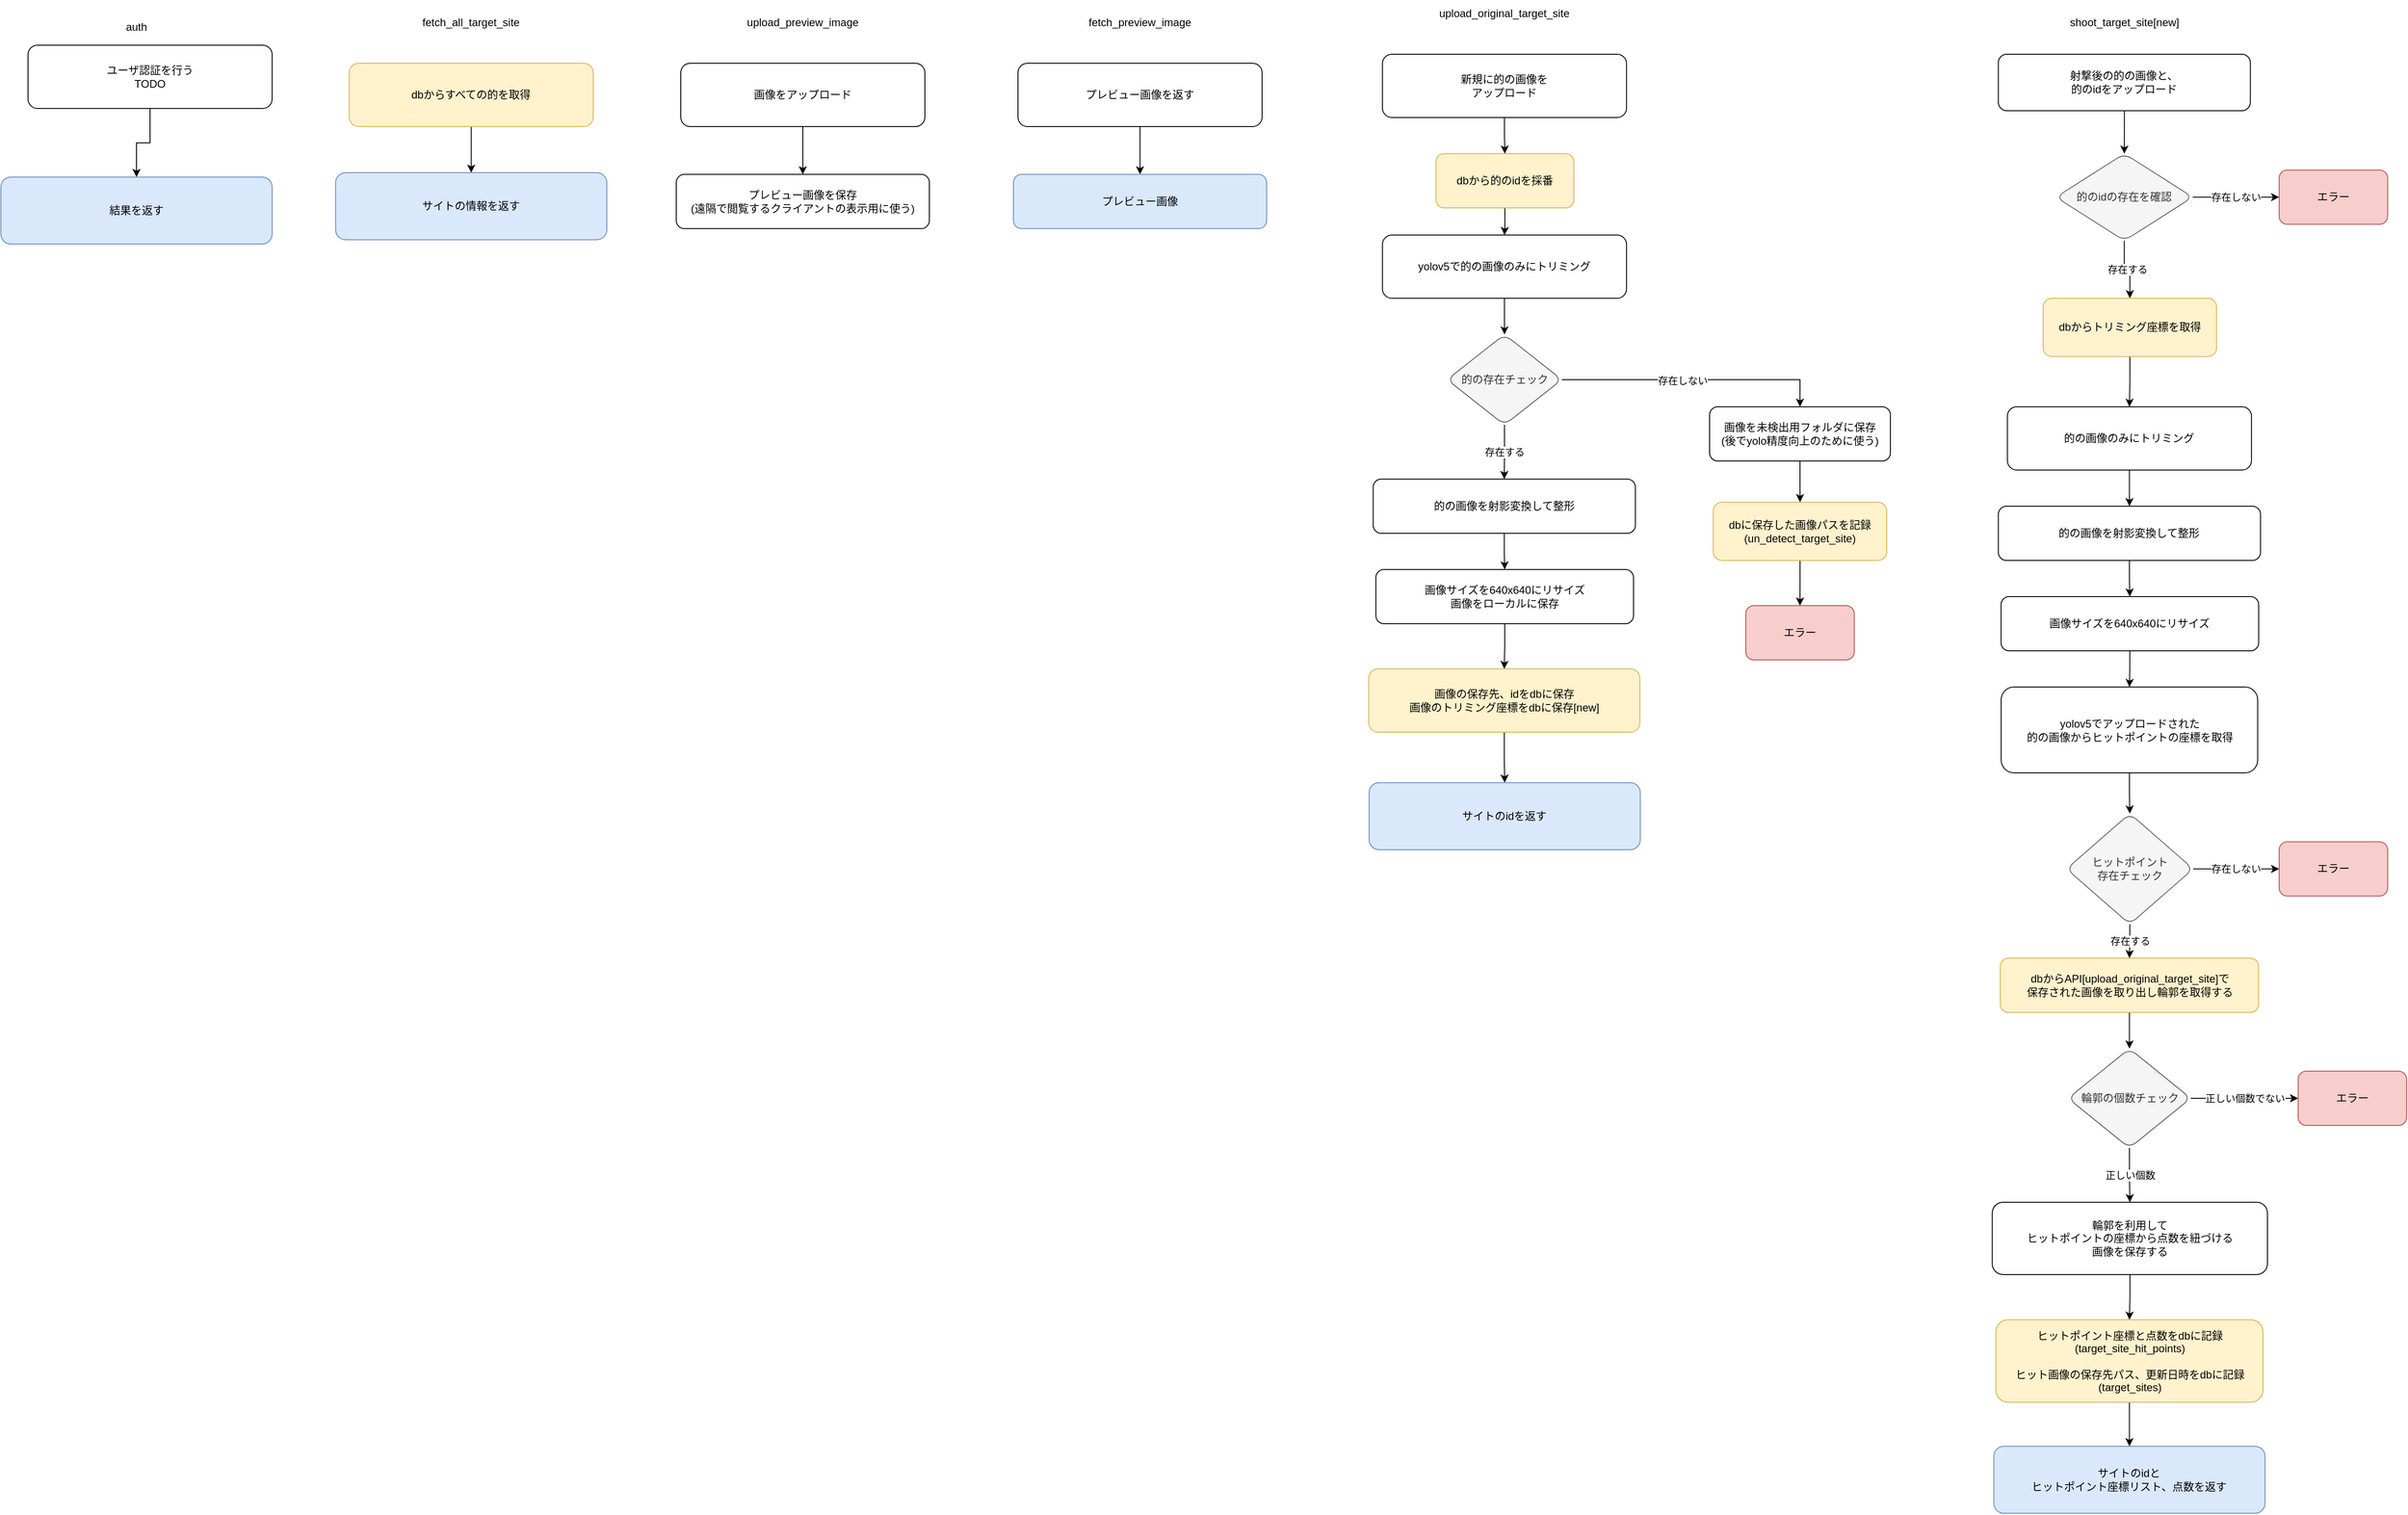 <mxfile version="20.3.0" type="device" pages="2"><diagram name="api-server flow ver2" id="iNvDvZSH5YZWfU6M46zO"><mxGraphModel dx="3080" dy="2021" grid="1" gridSize="10" guides="1" tooltips="1" connect="1" arrows="1" fold="1" page="1" pageScale="1" pageWidth="827" pageHeight="1169" math="0" shadow="0"><root><mxCell id="WhR-biewAQsiX8_uiW01-0"/><mxCell id="WhR-biewAQsiX8_uiW01-1" parent="WhR-biewAQsiX8_uiW01-0"/><mxCell id="nuHAIybzn5JwkcN_jTr0-32" value="" style="edgeStyle=orthogonalEdgeStyle;rounded=0;orthogonalLoop=1;jettySize=auto;html=1;" parent="WhR-biewAQsiX8_uiW01-1" source="WhR-biewAQsiX8_uiW01-3" target="nuHAIybzn5JwkcN_jTr0-31" edge="1"><mxGeometry relative="1" as="geometry"/></mxCell><mxCell id="WhR-biewAQsiX8_uiW01-3" value="yolov5で的の画像のみにトリミング" style="rounded=1;whiteSpace=wrap;html=1;fontSize=12;glass=0;strokeWidth=1;shadow=0;" parent="WhR-biewAQsiX8_uiW01-1" vertex="1"><mxGeometry x="228.13" y="160" width="270" height="70" as="geometry"/></mxCell><mxCell id="WhR-biewAQsiX8_uiW01-4" value="" style="edgeStyle=orthogonalEdgeStyle;rounded=0;orthogonalLoop=1;jettySize=auto;html=1;endArrow=classic;endFill=1;" parent="WhR-biewAQsiX8_uiW01-1" source="WhR-biewAQsiX8_uiW01-5" target="WhR-biewAQsiX8_uiW01-14" edge="1"><mxGeometry relative="1" as="geometry"/></mxCell><mxCell id="WhR-biewAQsiX8_uiW01-5" value="画像サイズを640x640にリサイズ&lt;br&gt;画像をローカルに保存" style="whiteSpace=wrap;html=1;rounded=1;glass=0;strokeWidth=1;shadow=0;" parent="WhR-biewAQsiX8_uiW01-1" vertex="1"><mxGeometry x="220.86" y="530" width="285" height="60" as="geometry"/></mxCell><mxCell id="WhR-biewAQsiX8_uiW01-6" style="edgeStyle=orthogonalEdgeStyle;rounded=0;orthogonalLoop=1;jettySize=auto;html=1;endArrow=classic;endFill=1;" parent="WhR-biewAQsiX8_uiW01-1" source="WhR-biewAQsiX8_uiW01-7" target="WhR-biewAQsiX8_uiW01-5" edge="1"><mxGeometry relative="1" as="geometry"/></mxCell><mxCell id="WhR-biewAQsiX8_uiW01-7" value="的の画像を射影変換して整形" style="whiteSpace=wrap;html=1;rounded=1;glass=0;strokeWidth=1;shadow=0;" parent="WhR-biewAQsiX8_uiW01-1" vertex="1"><mxGeometry x="217.9" y="430" width="290" height="60" as="geometry"/></mxCell><mxCell id="nuHAIybzn5JwkcN_jTr0-2" style="edgeStyle=orthogonalEdgeStyle;rounded=0;orthogonalLoop=1;jettySize=auto;html=1;" parent="WhR-biewAQsiX8_uiW01-1" source="WhR-biewAQsiX8_uiW01-12" target="WhR-biewAQsiX8_uiW01-3" edge="1"><mxGeometry relative="1" as="geometry"/></mxCell><mxCell id="WhR-biewAQsiX8_uiW01-12" value="dbから的のidを採番" style="whiteSpace=wrap;html=1;rounded=1;glass=0;strokeWidth=1;shadow=0;fillColor=#fff2cc;strokeColor=#d6b656;" parent="WhR-biewAQsiX8_uiW01-1" vertex="1"><mxGeometry x="287.34" y="70" width="152.5" height="60" as="geometry"/></mxCell><mxCell id="nuHAIybzn5JwkcN_jTr0-4" style="edgeStyle=orthogonalEdgeStyle;rounded=0;orthogonalLoop=1;jettySize=auto;html=1;" parent="WhR-biewAQsiX8_uiW01-1" source="WhR-biewAQsiX8_uiW01-14" target="nuHAIybzn5JwkcN_jTr0-3" edge="1"><mxGeometry relative="1" as="geometry"/></mxCell><mxCell id="WhR-biewAQsiX8_uiW01-14" value="画像の保存先、idをdbに保存&lt;br&gt;画像のトリミング座標をdbに保存[new]" style="whiteSpace=wrap;html=1;rounded=1;glass=0;strokeWidth=1;shadow=0;fillColor=#fff2cc;strokeColor=#d6b656;" parent="WhR-biewAQsiX8_uiW01-1" vertex="1"><mxGeometry x="212.9" y="640" width="300" height="70" as="geometry"/></mxCell><mxCell id="nuHAIybzn5JwkcN_jTr0-38" value="" style="edgeStyle=orthogonalEdgeStyle;rounded=0;orthogonalLoop=1;jettySize=auto;html=1;" parent="WhR-biewAQsiX8_uiW01-1" source="WhR-biewAQsiX8_uiW01-16" target="nuHAIybzn5JwkcN_jTr0-37" edge="1"><mxGeometry relative="1" as="geometry"/></mxCell><mxCell id="WhR-biewAQsiX8_uiW01-16" value="yolov5でアップロードされた&lt;br&gt;的の画像からヒットポイントの座標を取得" style="whiteSpace=wrap;html=1;rounded=1;glass=0;strokeWidth=1;shadow=0;" parent="WhR-biewAQsiX8_uiW01-1" vertex="1"><mxGeometry x="912.51" y="660" width="283.75" height="95" as="geometry"/></mxCell><mxCell id="nuHAIybzn5JwkcN_jTr0-30" style="edgeStyle=orthogonalEdgeStyle;rounded=0;orthogonalLoop=1;jettySize=auto;html=1;" parent="WhR-biewAQsiX8_uiW01-1" source="WhR-biewAQsiX8_uiW01-18" target="WhR-biewAQsiX8_uiW01-20" edge="1"><mxGeometry relative="1" as="geometry"/></mxCell><mxCell id="WhR-biewAQsiX8_uiW01-18" value="輪郭を利用して&lt;br&gt;ヒットポイントの座標から点数を紐づける&lt;br&gt;画像を保存する" style="whiteSpace=wrap;html=1;rounded=1;glass=0;strokeWidth=1;shadow=0;" parent="WhR-biewAQsiX8_uiW01-1" vertex="1"><mxGeometry x="902.65" y="1230" width="304.38" height="80" as="geometry"/></mxCell><mxCell id="WhR-biewAQsiX8_uiW01-19" value="" style="edgeStyle=orthogonalEdgeStyle;rounded=0;orthogonalLoop=1;jettySize=auto;html=1;endArrow=classic;endFill=1;" parent="WhR-biewAQsiX8_uiW01-1" source="WhR-biewAQsiX8_uiW01-20" target="WhR-biewAQsiX8_uiW01-25" edge="1"><mxGeometry relative="1" as="geometry"/></mxCell><mxCell id="WhR-biewAQsiX8_uiW01-20" value="ヒットポイント座標と点数をdbに記録(target_site_hit_points)&lt;br&gt;&lt;br&gt;ヒット画像の保存先パス、更新日時をdbに記録&lt;br&gt;(target_sites)" style="whiteSpace=wrap;html=1;rounded=1;glass=0;strokeWidth=1;shadow=0;fillColor=#fff2cc;strokeColor=#d6b656;" parent="WhR-biewAQsiX8_uiW01-1" vertex="1"><mxGeometry x="906.57" y="1360" width="295.62" height="91.25" as="geometry"/></mxCell><mxCell id="WhR-biewAQsiX8_uiW01-25" value="サイトのidと&lt;br&gt;ヒットポイント座標リスト、点数を返す" style="whiteSpace=wrap;html=1;rounded=1;glass=0;strokeWidth=1;shadow=0;fillColor=#dae8fc;strokeColor=#6c8ebf;" parent="WhR-biewAQsiX8_uiW01-1" vertex="1"><mxGeometry x="904.38" y="1500" width="300" height="74.13" as="geometry"/></mxCell><mxCell id="nuHAIybzn5JwkcN_jTr0-1" style="edgeStyle=orthogonalEdgeStyle;rounded=0;orthogonalLoop=1;jettySize=auto;html=1;" parent="WhR-biewAQsiX8_uiW01-1" source="nuHAIybzn5JwkcN_jTr0-0" target="WhR-biewAQsiX8_uiW01-12" edge="1"><mxGeometry relative="1" as="geometry"/></mxCell><mxCell id="nuHAIybzn5JwkcN_jTr0-0" value="新規に的の画像を&lt;br&gt;アップロード" style="rounded=1;whiteSpace=wrap;html=1;fontSize=12;glass=0;strokeWidth=1;shadow=0;" parent="WhR-biewAQsiX8_uiW01-1" vertex="1"><mxGeometry x="228.12" y="-40" width="270" height="70" as="geometry"/></mxCell><mxCell id="nuHAIybzn5JwkcN_jTr0-3" value="サイトのidを返す" style="whiteSpace=wrap;html=1;rounded=1;glass=0;strokeWidth=1;shadow=0;fillColor=#dae8fc;strokeColor=#6c8ebf;" parent="WhR-biewAQsiX8_uiW01-1" vertex="1"><mxGeometry x="213.36" y="765.87" width="300" height="74.13" as="geometry"/></mxCell><mxCell id="nuHAIybzn5JwkcN_jTr0-5" value="upload_original_target_site" style="text;html=1;strokeColor=none;fillColor=none;align=center;verticalAlign=middle;whiteSpace=wrap;rounded=0;" parent="WhR-biewAQsiX8_uiW01-1" vertex="1"><mxGeometry x="280.38" y="-100" width="166.41" height="30" as="geometry"/></mxCell><mxCell id="nuHAIybzn5JwkcN_jTr0-6" value="shoot_target_site[new]" style="text;html=1;strokeColor=none;fillColor=none;align=center;verticalAlign=middle;whiteSpace=wrap;rounded=0;" parent="WhR-biewAQsiX8_uiW01-1" vertex="1"><mxGeometry x="988.76" y="-90" width="120" height="30" as="geometry"/></mxCell><mxCell id="nuHAIybzn5JwkcN_jTr0-9" value="" style="edgeStyle=orthogonalEdgeStyle;rounded=0;orthogonalLoop=1;jettySize=auto;html=1;" parent="WhR-biewAQsiX8_uiW01-1" source="nuHAIybzn5JwkcN_jTr0-7" target="nuHAIybzn5JwkcN_jTr0-8" edge="1"><mxGeometry relative="1" as="geometry"/></mxCell><mxCell id="nuHAIybzn5JwkcN_jTr0-7" value="射撃後の的の画像と、&lt;br&gt;的のidをアップロード" style="whiteSpace=wrap;html=1;rounded=1;glass=0;strokeWidth=1;shadow=0;" parent="WhR-biewAQsiX8_uiW01-1" vertex="1"><mxGeometry x="909.38" y="-40" width="278.75" height="62.5" as="geometry"/></mxCell><mxCell id="nuHAIybzn5JwkcN_jTr0-11" value="存在しない" style="edgeStyle=orthogonalEdgeStyle;rounded=0;orthogonalLoop=1;jettySize=auto;html=1;" parent="WhR-biewAQsiX8_uiW01-1" source="nuHAIybzn5JwkcN_jTr0-8" target="nuHAIybzn5JwkcN_jTr0-10" edge="1"><mxGeometry relative="1" as="geometry"/></mxCell><mxCell id="nuHAIybzn5JwkcN_jTr0-13" value="存在する" style="edgeStyle=orthogonalEdgeStyle;rounded=0;orthogonalLoop=1;jettySize=auto;html=1;" parent="WhR-biewAQsiX8_uiW01-1" source="nuHAIybzn5JwkcN_jTr0-8" target="nuHAIybzn5JwkcN_jTr0-12" edge="1"><mxGeometry relative="1" as="geometry"/></mxCell><mxCell id="nuHAIybzn5JwkcN_jTr0-8" value="的のidの存在を確認" style="rhombus;whiteSpace=wrap;html=1;rounded=1;glass=0;strokeWidth=1;shadow=0;fillColor=#f5f5f5;fontColor=#333333;strokeColor=#666666;" parent="WhR-biewAQsiX8_uiW01-1" vertex="1"><mxGeometry x="973.14" y="70" width="151.24" height="96.25" as="geometry"/></mxCell><mxCell id="nuHAIybzn5JwkcN_jTr0-10" value="エラー" style="whiteSpace=wrap;html=1;rounded=1;glass=0;strokeWidth=1;shadow=0;fillColor=#f8cecc;strokeColor=#b85450;" parent="WhR-biewAQsiX8_uiW01-1" vertex="1"><mxGeometry x="1220" y="88.125" width="120" height="60" as="geometry"/></mxCell><mxCell id="nuHAIybzn5JwkcN_jTr0-19" style="edgeStyle=orthogonalEdgeStyle;rounded=0;orthogonalLoop=1;jettySize=auto;html=1;" parent="WhR-biewAQsiX8_uiW01-1" source="nuHAIybzn5JwkcN_jTr0-12" target="nuHAIybzn5JwkcN_jTr0-15" edge="1"><mxGeometry relative="1" as="geometry"/></mxCell><mxCell id="nuHAIybzn5JwkcN_jTr0-12" value="dbからトリミング座標を取得" style="whiteSpace=wrap;html=1;rounded=1;glass=0;strokeWidth=1;shadow=0;fillColor=#fff2cc;strokeColor=#d6b656;" parent="WhR-biewAQsiX8_uiW01-1" vertex="1"><mxGeometry x="958.91" y="230" width="191.86" height="64.38" as="geometry"/></mxCell><mxCell id="nuHAIybzn5JwkcN_jTr0-14" value="" style="edgeStyle=orthogonalEdgeStyle;rounded=0;orthogonalLoop=1;jettySize=auto;html=1;endArrow=classic;endFill=1;" parent="WhR-biewAQsiX8_uiW01-1" source="nuHAIybzn5JwkcN_jTr0-15" target="nuHAIybzn5JwkcN_jTr0-18" edge="1"><mxGeometry relative="1" as="geometry"/></mxCell><mxCell id="nuHAIybzn5JwkcN_jTr0-15" value="的の画像のみにトリミング" style="rounded=1;whiteSpace=wrap;html=1;fontSize=12;glass=0;strokeWidth=1;shadow=0;" parent="WhR-biewAQsiX8_uiW01-1" vertex="1"><mxGeometry x="919.38" y="350" width="270" height="70" as="geometry"/></mxCell><mxCell id="nuHAIybzn5JwkcN_jTr0-20" style="edgeStyle=orthogonalEdgeStyle;rounded=0;orthogonalLoop=1;jettySize=auto;html=1;" parent="WhR-biewAQsiX8_uiW01-1" source="nuHAIybzn5JwkcN_jTr0-16" target="WhR-biewAQsiX8_uiW01-16" edge="1"><mxGeometry relative="1" as="geometry"/></mxCell><mxCell id="nuHAIybzn5JwkcN_jTr0-16" value="画像サイズを640x640にリサイズ" style="whiteSpace=wrap;html=1;rounded=1;glass=0;strokeWidth=1;shadow=0;" parent="WhR-biewAQsiX8_uiW01-1" vertex="1"><mxGeometry x="912.34" y="560" width="285" height="60" as="geometry"/></mxCell><mxCell id="nuHAIybzn5JwkcN_jTr0-17" style="edgeStyle=orthogonalEdgeStyle;rounded=0;orthogonalLoop=1;jettySize=auto;html=1;endArrow=classic;endFill=1;" parent="WhR-biewAQsiX8_uiW01-1" source="nuHAIybzn5JwkcN_jTr0-18" target="nuHAIybzn5JwkcN_jTr0-16" edge="1"><mxGeometry relative="1" as="geometry"/></mxCell><mxCell id="nuHAIybzn5JwkcN_jTr0-18" value="的の画像を射影変換して整形" style="whiteSpace=wrap;html=1;rounded=1;glass=0;strokeWidth=1;shadow=0;" parent="WhR-biewAQsiX8_uiW01-1" vertex="1"><mxGeometry x="909.38" y="460" width="290" height="60" as="geometry"/></mxCell><mxCell id="nuHAIybzn5JwkcN_jTr0-26" value="" style="edgeStyle=orthogonalEdgeStyle;rounded=0;orthogonalLoop=1;jettySize=auto;html=1;" parent="WhR-biewAQsiX8_uiW01-1" source="nuHAIybzn5JwkcN_jTr0-22" target="nuHAIybzn5JwkcN_jTr0-25" edge="1"><mxGeometry relative="1" as="geometry"/></mxCell><mxCell id="nuHAIybzn5JwkcN_jTr0-22" value="dbからAPI[upload_original_target_site]で&lt;br&gt;保存された画像を取り出し輪郭を取得する" style="whiteSpace=wrap;html=1;rounded=1;glass=0;strokeWidth=1;shadow=0;fillColor=#fff2cc;strokeColor=#d6b656;" parent="WhR-biewAQsiX8_uiW01-1" vertex="1"><mxGeometry x="911.57" y="960" width="285.62" height="60" as="geometry"/></mxCell><mxCell id="nuHAIybzn5JwkcN_jTr0-28" value="正しい個数でない" style="edgeStyle=orthogonalEdgeStyle;rounded=0;orthogonalLoop=1;jettySize=auto;html=1;" parent="WhR-biewAQsiX8_uiW01-1" source="nuHAIybzn5JwkcN_jTr0-25" target="nuHAIybzn5JwkcN_jTr0-27" edge="1"><mxGeometry relative="1" as="geometry"/></mxCell><mxCell id="nuHAIybzn5JwkcN_jTr0-29" value="正しい個数" style="edgeStyle=orthogonalEdgeStyle;rounded=0;orthogonalLoop=1;jettySize=auto;html=1;" parent="WhR-biewAQsiX8_uiW01-1" source="nuHAIybzn5JwkcN_jTr0-25" target="WhR-biewAQsiX8_uiW01-18" edge="1"><mxGeometry relative="1" as="geometry"/></mxCell><mxCell id="nuHAIybzn5JwkcN_jTr0-25" value="輪郭の個数チェック" style="rhombus;whiteSpace=wrap;html=1;rounded=1;glass=0;strokeWidth=1;shadow=0;fillColor=#f5f5f5;fontColor=#333333;strokeColor=#666666;" parent="WhR-biewAQsiX8_uiW01-1" vertex="1"><mxGeometry x="986.57" y="1060" width="135.62" height="110" as="geometry"/></mxCell><mxCell id="nuHAIybzn5JwkcN_jTr0-27" value="エラー" style="whiteSpace=wrap;html=1;rounded=1;glass=0;strokeWidth=1;shadow=0;fillColor=#f8cecc;strokeColor=#b85450;" parent="WhR-biewAQsiX8_uiW01-1" vertex="1"><mxGeometry x="1241" y="1085" width="120" height="60" as="geometry"/></mxCell><mxCell id="nuHAIybzn5JwkcN_jTr0-34" value="" style="edgeStyle=orthogonalEdgeStyle;rounded=0;orthogonalLoop=1;jettySize=auto;html=1;entryX=0.5;entryY=0;entryDx=0;entryDy=0;" parent="WhR-biewAQsiX8_uiW01-1" source="nuHAIybzn5JwkcN_jTr0-31" target="dsikqZFiVLKIjM3iYVpP-0" edge="1"><mxGeometry relative="1" as="geometry"/></mxCell><mxCell id="nuHAIybzn5JwkcN_jTr0-35" value="存在しない" style="edgeLabel;html=1;align=center;verticalAlign=middle;resizable=0;points=[];" parent="nuHAIybzn5JwkcN_jTr0-34" vertex="1" connectable="0"><mxGeometry x="-0.09" y="-1" relative="1" as="geometry"><mxPoint as="offset"/></mxGeometry></mxCell><mxCell id="nuHAIybzn5JwkcN_jTr0-36" value="存在する" style="edgeStyle=orthogonalEdgeStyle;rounded=0;orthogonalLoop=1;jettySize=auto;html=1;" parent="WhR-biewAQsiX8_uiW01-1" source="nuHAIybzn5JwkcN_jTr0-31" target="WhR-biewAQsiX8_uiW01-7" edge="1"><mxGeometry relative="1" as="geometry"/></mxCell><mxCell id="nuHAIybzn5JwkcN_jTr0-31" value="的の存在チェック" style="rhombus;whiteSpace=wrap;html=1;rounded=1;glass=0;strokeWidth=1;shadow=0;fillColor=#f5f5f5;fontColor=#333333;strokeColor=#666666;" parent="WhR-biewAQsiX8_uiW01-1" vertex="1"><mxGeometry x="299.68" y="270" width="126.88" height="100" as="geometry"/></mxCell><mxCell id="nuHAIybzn5JwkcN_jTr0-33" value="エラー" style="whiteSpace=wrap;html=1;rounded=1;glass=0;strokeWidth=1;shadow=0;fillColor=#f8cecc;strokeColor=#b85450;" parent="WhR-biewAQsiX8_uiW01-1" vertex="1"><mxGeometry x="630" y="570" width="120" height="60" as="geometry"/></mxCell><mxCell id="nuHAIybzn5JwkcN_jTr0-40" value="存在しない" style="edgeStyle=orthogonalEdgeStyle;rounded=0;orthogonalLoop=1;jettySize=auto;html=1;" parent="WhR-biewAQsiX8_uiW01-1" source="nuHAIybzn5JwkcN_jTr0-37" target="nuHAIybzn5JwkcN_jTr0-39" edge="1"><mxGeometry relative="1" as="geometry"/></mxCell><mxCell id="nuHAIybzn5JwkcN_jTr0-42" value="存在する" style="edgeStyle=orthogonalEdgeStyle;rounded=0;orthogonalLoop=1;jettySize=auto;html=1;" parent="WhR-biewAQsiX8_uiW01-1" source="nuHAIybzn5JwkcN_jTr0-37" target="nuHAIybzn5JwkcN_jTr0-22" edge="1"><mxGeometry relative="1" as="geometry"/></mxCell><mxCell id="nuHAIybzn5JwkcN_jTr0-37" value="ヒットポイント&lt;br&gt;存在チェック" style="rhombus;whiteSpace=wrap;html=1;rounded=1;glass=0;strokeWidth=1;shadow=0;fillColor=#f5f5f5;fontColor=#333333;strokeColor=#666666;" parent="WhR-biewAQsiX8_uiW01-1" vertex="1"><mxGeometry x="984.84" y="800" width="140" height="122.5" as="geometry"/></mxCell><mxCell id="nuHAIybzn5JwkcN_jTr0-39" value="エラー" style="whiteSpace=wrap;html=1;rounded=1;glass=0;strokeWidth=1;shadow=0;fillColor=#f8cecc;strokeColor=#b85450;" parent="WhR-biewAQsiX8_uiW01-1" vertex="1"><mxGeometry x="1220.0" y="831.25" width="120" height="60" as="geometry"/></mxCell><mxCell id="drCRyyZGWswT6okmTotF-20" value="" style="edgeStyle=orthogonalEdgeStyle;rounded=0;orthogonalLoop=1;jettySize=auto;html=1;" parent="WhR-biewAQsiX8_uiW01-1" source="drCRyyZGWswT6okmTotF-11" target="drCRyyZGWswT6okmTotF-12" edge="1"><mxGeometry relative="1" as="geometry"/></mxCell><mxCell id="drCRyyZGWswT6okmTotF-11" value="dbからすべての的を取得" style="rounded=1;whiteSpace=wrap;html=1;fontSize=12;glass=0;strokeWidth=1;shadow=0;fillColor=#fff2cc;strokeColor=#d6b656;" parent="WhR-biewAQsiX8_uiW01-1" vertex="1"><mxGeometry x="-914.78" y="-30" width="270" height="70" as="geometry"/></mxCell><mxCell id="drCRyyZGWswT6okmTotF-12" value="サイトの情報を返す" style="whiteSpace=wrap;html=1;rounded=1;glass=0;strokeWidth=1;shadow=0;fillColor=#dae8fc;strokeColor=#6c8ebf;" parent="WhR-biewAQsiX8_uiW01-1" vertex="1"><mxGeometry x="-929.78" y="91.06" width="300" height="74.13" as="geometry"/></mxCell><mxCell id="drCRyyZGWswT6okmTotF-13" value="fetch_all_target_site" style="text;html=1;strokeColor=none;fillColor=none;align=center;verticalAlign=middle;whiteSpace=wrap;rounded=0;" parent="WhR-biewAQsiX8_uiW01-1" vertex="1"><mxGeometry x="-862.52" y="-90" width="166.41" height="30" as="geometry"/></mxCell><mxCell id="t7jxJHBYdtMnv0ONEUGp-2" value="結果を返す" style="whiteSpace=wrap;html=1;rounded=1;glass=0;strokeWidth=1;shadow=0;fillColor=#dae8fc;strokeColor=#6c8ebf;" parent="WhR-biewAQsiX8_uiW01-1" vertex="1"><mxGeometry x="-1300" y="95.87" width="300" height="74.13" as="geometry"/></mxCell><mxCell id="t7jxJHBYdtMnv0ONEUGp-3" value="auth" style="text;html=1;strokeColor=none;fillColor=none;align=center;verticalAlign=middle;whiteSpace=wrap;rounded=0;" parent="WhR-biewAQsiX8_uiW01-1" vertex="1"><mxGeometry x="-1232.74" y="-85.19" width="166.41" height="30" as="geometry"/></mxCell><mxCell id="t7jxJHBYdtMnv0ONEUGp-5" value="" style="edgeStyle=orthogonalEdgeStyle;rounded=0;orthogonalLoop=1;jettySize=auto;html=1;" parent="WhR-biewAQsiX8_uiW01-1" source="t7jxJHBYdtMnv0ONEUGp-4" target="t7jxJHBYdtMnv0ONEUGp-2" edge="1"><mxGeometry relative="1" as="geometry"/></mxCell><mxCell id="t7jxJHBYdtMnv0ONEUGp-4" value="ユーザ認証を行う&lt;br&gt;TODO" style="rounded=1;whiteSpace=wrap;html=1;fontSize=12;glass=0;strokeWidth=1;shadow=0;" parent="WhR-biewAQsiX8_uiW01-1" vertex="1"><mxGeometry x="-1270" y="-50" width="270" height="70" as="geometry"/></mxCell><mxCell id="dsikqZFiVLKIjM3iYVpP-3" value="" style="edgeStyle=orthogonalEdgeStyle;rounded=0;orthogonalLoop=1;jettySize=auto;html=1;" parent="WhR-biewAQsiX8_uiW01-1" source="dsikqZFiVLKIjM3iYVpP-0" target="dsikqZFiVLKIjM3iYVpP-2" edge="1"><mxGeometry relative="1" as="geometry"/></mxCell><mxCell id="dsikqZFiVLKIjM3iYVpP-0" value="画像を未検出用フォルダに保存&lt;br&gt;(後でyolo精度向上のために使う)" style="whiteSpace=wrap;html=1;rounded=1;glass=0;strokeWidth=1;shadow=0;" parent="WhR-biewAQsiX8_uiW01-1" vertex="1"><mxGeometry x="590" y="350" width="200" height="60" as="geometry"/></mxCell><mxCell id="Awmxv0y5QkGD9Elshuh5-0" value="" style="edgeStyle=orthogonalEdgeStyle;rounded=0;orthogonalLoop=1;jettySize=auto;html=1;" parent="WhR-biewAQsiX8_uiW01-1" source="dsikqZFiVLKIjM3iYVpP-2" target="nuHAIybzn5JwkcN_jTr0-33" edge="1"><mxGeometry relative="1" as="geometry"/></mxCell><mxCell id="dsikqZFiVLKIjM3iYVpP-2" value="dbに保存した画像パスを記録&lt;br&gt;(un_detect_target_site)" style="whiteSpace=wrap;html=1;rounded=1;glass=0;strokeWidth=1;shadow=0;fillColor=#fff2cc;strokeColor=#d6b656;" parent="WhR-biewAQsiX8_uiW01-1" vertex="1"><mxGeometry x="594.07" y="455.62" width="191.86" height="64.38" as="geometry"/></mxCell><mxCell id="eXUkpJDZ3NP_JP8xhBZx-5" value="" style="edgeStyle=orthogonalEdgeStyle;rounded=0;orthogonalLoop=1;jettySize=auto;html=1;" edge="1" parent="WhR-biewAQsiX8_uiW01-1" source="eXUkpJDZ3NP_JP8xhBZx-1" target="eXUkpJDZ3NP_JP8xhBZx-4"><mxGeometry relative="1" as="geometry"/></mxCell><mxCell id="eXUkpJDZ3NP_JP8xhBZx-1" value="画像をアップロード" style="rounded=1;whiteSpace=wrap;html=1;fontSize=12;glass=0;strokeWidth=1;shadow=0;" vertex="1" parent="WhR-biewAQsiX8_uiW01-1"><mxGeometry x="-548" y="-30" width="270" height="70" as="geometry"/></mxCell><mxCell id="eXUkpJDZ3NP_JP8xhBZx-2" value="upload_preview_image" style="text;html=1;strokeColor=none;fillColor=none;align=center;verticalAlign=middle;whiteSpace=wrap;rounded=0;" vertex="1" parent="WhR-biewAQsiX8_uiW01-1"><mxGeometry x="-495.74" y="-90" width="166.41" height="30" as="geometry"/></mxCell><mxCell id="eXUkpJDZ3NP_JP8xhBZx-4" value="プレビュー画像を保存&lt;br&gt;(遠隔で閲覧するクライアントの表示用に使う)" style="whiteSpace=wrap;html=1;rounded=1;glass=0;strokeWidth=1;shadow=0;" vertex="1" parent="WhR-biewAQsiX8_uiW01-1"><mxGeometry x="-553" y="92.93" width="280" height="60" as="geometry"/></mxCell><mxCell id="eXUkpJDZ3NP_JP8xhBZx-6" value="" style="edgeStyle=orthogonalEdgeStyle;rounded=0;orthogonalLoop=1;jettySize=auto;html=1;" edge="1" parent="WhR-biewAQsiX8_uiW01-1" source="eXUkpJDZ3NP_JP8xhBZx-7" target="eXUkpJDZ3NP_JP8xhBZx-9"><mxGeometry relative="1" as="geometry"/></mxCell><mxCell id="eXUkpJDZ3NP_JP8xhBZx-7" value="プレビュー画像を返す" style="rounded=1;whiteSpace=wrap;html=1;fontSize=12;glass=0;strokeWidth=1;shadow=0;" vertex="1" parent="WhR-biewAQsiX8_uiW01-1"><mxGeometry x="-175" y="-30" width="270" height="70" as="geometry"/></mxCell><mxCell id="eXUkpJDZ3NP_JP8xhBZx-8" value="fetch_preview_image" style="text;html=1;strokeColor=none;fillColor=none;align=center;verticalAlign=middle;whiteSpace=wrap;rounded=0;" vertex="1" parent="WhR-biewAQsiX8_uiW01-1"><mxGeometry x="-122.74" y="-90" width="166.41" height="30" as="geometry"/></mxCell><mxCell id="eXUkpJDZ3NP_JP8xhBZx-9" value="プレビュー画像" style="whiteSpace=wrap;html=1;rounded=1;glass=0;strokeWidth=1;shadow=0;fillColor=#dae8fc;strokeColor=#6c8ebf;" vertex="1" parent="WhR-biewAQsiX8_uiW01-1"><mxGeometry x="-180" y="92.93" width="280" height="60" as="geometry"/></mxCell></root></mxGraphModel></diagram><diagram id="2TfBNK9j8r9XZTtGJ3-m" name="ap2n-db struct"><mxGraphModel dx="1422" dy="857" grid="1" gridSize="10" guides="1" tooltips="1" connect="1" arrows="1" fold="1" page="1" pageScale="1" pageWidth="827" pageHeight="1169" math="0" shadow="0"><root><mxCell id="0"/><mxCell id="1" parent="0"/><mxCell id="GkIzE4mE9A00fD2ks_Mg-1" value="target_sites" style="shape=table;startSize=30;container=1;collapsible=1;childLayout=tableLayout;fixedRows=1;rowLines=0;fontStyle=1;align=center;resizeLast=1;" parent="1" vertex="1"><mxGeometry x="50" y="100" width="180" height="310" as="geometry"/></mxCell><mxCell id="GkIzE4mE9A00fD2ks_Mg-2" value="" style="shape=tableRow;horizontal=0;startSize=0;swimlaneHead=0;swimlaneBody=0;fillColor=none;collapsible=0;dropTarget=0;points=[[0,0.5],[1,0.5]];portConstraint=eastwest;top=0;left=0;right=0;bottom=1;" parent="GkIzE4mE9A00fD2ks_Mg-1" vertex="1"><mxGeometry y="30" width="180" height="30" as="geometry"/></mxCell><mxCell id="GkIzE4mE9A00fD2ks_Mg-3" value="PK" style="shape=partialRectangle;connectable=0;fillColor=none;top=0;left=0;bottom=0;right=0;fontStyle=1;overflow=hidden;" parent="GkIzE4mE9A00fD2ks_Mg-2" vertex="1"><mxGeometry width="30" height="30" as="geometry"><mxRectangle width="30" height="30" as="alternateBounds"/></mxGeometry></mxCell><mxCell id="GkIzE4mE9A00fD2ks_Mg-4" value="id" style="shape=partialRectangle;connectable=0;fillColor=none;top=0;left=0;bottom=0;right=0;align=left;spacingLeft=6;fontStyle=5;overflow=hidden;" parent="GkIzE4mE9A00fD2ks_Mg-2" vertex="1"><mxGeometry x="30" width="150" height="30" as="geometry"><mxRectangle width="150" height="30" as="alternateBounds"/></mxGeometry></mxCell><mxCell id="GkIzE4mE9A00fD2ks_Mg-5" value="" style="shape=tableRow;horizontal=0;startSize=0;swimlaneHead=0;swimlaneBody=0;fillColor=none;collapsible=0;dropTarget=0;points=[[0,0.5],[1,0.5]];portConstraint=eastwest;top=0;left=0;right=0;bottom=0;" parent="GkIzE4mE9A00fD2ks_Mg-1" vertex="1"><mxGeometry y="60" width="180" height="30" as="geometry"/></mxCell><mxCell id="GkIzE4mE9A00fD2ks_Mg-6" value="" style="shape=partialRectangle;connectable=0;fillColor=none;top=0;left=0;bottom=0;right=0;editable=1;overflow=hidden;" parent="GkIzE4mE9A00fD2ks_Mg-5" vertex="1"><mxGeometry width="30" height="30" as="geometry"><mxRectangle width="30" height="30" as="alternateBounds"/></mxGeometry></mxCell><mxCell id="GkIzE4mE9A00fD2ks_Mg-7" value="img_path VARCHAR" style="shape=partialRectangle;connectable=0;fillColor=none;top=0;left=0;bottom=0;right=0;align=left;spacingLeft=6;overflow=hidden;" parent="GkIzE4mE9A00fD2ks_Mg-5" vertex="1"><mxGeometry x="30" width="150" height="30" as="geometry"><mxRectangle width="150" height="30" as="alternateBounds"/></mxGeometry></mxCell><mxCell id="d75ZwvxsuVLrEvCfhVd_-1" style="shape=tableRow;horizontal=0;startSize=0;swimlaneHead=0;swimlaneBody=0;fillColor=none;collapsible=0;dropTarget=0;points=[[0,0.5],[1,0.5]];portConstraint=eastwest;top=0;left=0;right=0;bottom=0;" parent="GkIzE4mE9A00fD2ks_Mg-1" vertex="1"><mxGeometry y="90" width="180" height="30" as="geometry"/></mxCell><mxCell id="d75ZwvxsuVLrEvCfhVd_-2" value="new" style="shape=partialRectangle;connectable=0;fillColor=none;top=0;left=0;bottom=0;right=0;editable=1;overflow=hidden;" parent="d75ZwvxsuVLrEvCfhVd_-1" vertex="1"><mxGeometry width="30" height="30" as="geometry"><mxRectangle width="30" height="30" as="alternateBounds"/></mxGeometry></mxCell><mxCell id="d75ZwvxsuVLrEvCfhVd_-3" value="hit_img_path VARCHAR" style="shape=partialRectangle;connectable=0;fillColor=none;top=0;left=0;bottom=0;right=0;align=left;spacingLeft=6;overflow=hidden;" parent="d75ZwvxsuVLrEvCfhVd_-1" vertex="1"><mxGeometry x="30" width="150" height="30" as="geometry"><mxRectangle width="150" height="30" as="alternateBounds"/></mxGeometry></mxCell><mxCell id="GkIzE4mE9A00fD2ks_Mg-11" value="" style="shape=tableRow;horizontal=0;startSize=0;swimlaneHead=0;swimlaneBody=0;fillColor=none;collapsible=0;dropTarget=0;points=[[0,0.5],[1,0.5]];portConstraint=eastwest;top=0;left=0;right=0;bottom=0;" parent="GkIzE4mE9A00fD2ks_Mg-1" vertex="1"><mxGeometry y="120" width="180" height="30" as="geometry"/></mxCell><mxCell id="GkIzE4mE9A00fD2ks_Mg-12" value="" style="shape=partialRectangle;connectable=0;fillColor=none;top=0;left=0;bottom=0;right=0;editable=1;overflow=hidden;" parent="GkIzE4mE9A00fD2ks_Mg-11" vertex="1"><mxGeometry width="30" height="30" as="geometry"><mxRectangle width="30" height="30" as="alternateBounds"/></mxGeometry></mxCell><mxCell id="GkIzE4mE9A00fD2ks_Mg-13" value="created_at DATETIME" style="shape=partialRectangle;connectable=0;fillColor=none;top=0;left=0;bottom=0;right=0;align=left;spacingLeft=6;overflow=hidden;" parent="GkIzE4mE9A00fD2ks_Mg-11" vertex="1"><mxGeometry x="30" width="150" height="30" as="geometry"><mxRectangle width="150" height="30" as="alternateBounds"/></mxGeometry></mxCell><mxCell id="3ehmLqKwtolLbKy4Q1Pq-1" style="shape=tableRow;horizontal=0;startSize=0;swimlaneHead=0;swimlaneBody=0;fillColor=none;collapsible=0;dropTarget=0;points=[[0,0.5],[1,0.5]];portConstraint=eastwest;top=0;left=0;right=0;bottom=0;" parent="GkIzE4mE9A00fD2ks_Mg-1" vertex="1"><mxGeometry y="150" width="180" height="30" as="geometry"/></mxCell><mxCell id="3ehmLqKwtolLbKy4Q1Pq-2" value="new" style="shape=partialRectangle;connectable=0;fillColor=none;top=0;left=0;bottom=0;right=0;editable=1;overflow=hidden;" parent="3ehmLqKwtolLbKy4Q1Pq-1" vertex="1"><mxGeometry width="30" height="30" as="geometry"><mxRectangle width="30" height="30" as="alternateBounds"/></mxGeometry></mxCell><mxCell id="3ehmLqKwtolLbKy4Q1Pq-3" value="updated_at DATETIME" style="shape=partialRectangle;connectable=0;fillColor=none;top=0;left=0;bottom=0;right=0;align=left;spacingLeft=6;overflow=hidden;" parent="3ehmLqKwtolLbKy4Q1Pq-1" vertex="1"><mxGeometry x="30" width="150" height="30" as="geometry"><mxRectangle width="150" height="30" as="alternateBounds"/></mxGeometry></mxCell><mxCell id="wUakpvFZMvFgzlVZPBeb-1" style="shape=tableRow;horizontal=0;startSize=0;swimlaneHead=0;swimlaneBody=0;fillColor=none;collapsible=0;dropTarget=0;points=[[0,0.5],[1,0.5]];portConstraint=eastwest;top=0;left=0;right=0;bottom=0;" parent="GkIzE4mE9A00fD2ks_Mg-1" vertex="1"><mxGeometry y="180" width="180" height="30" as="geometry"/></mxCell><mxCell id="wUakpvFZMvFgzlVZPBeb-2" value="new" style="shape=partialRectangle;connectable=0;fillColor=none;top=0;left=0;bottom=0;right=0;editable=1;overflow=hidden;" parent="wUakpvFZMvFgzlVZPBeb-1" vertex="1"><mxGeometry width="30" height="30" as="geometry"><mxRectangle width="30" height="30" as="alternateBounds"/></mxGeometry></mxCell><mxCell id="wUakpvFZMvFgzlVZPBeb-3" value="trim_x INT" style="shape=partialRectangle;connectable=0;fillColor=none;top=0;left=0;bottom=0;right=0;align=left;spacingLeft=6;overflow=hidden;" parent="wUakpvFZMvFgzlVZPBeb-1" vertex="1"><mxGeometry x="30" width="150" height="30" as="geometry"><mxRectangle width="150" height="30" as="alternateBounds"/></mxGeometry></mxCell><mxCell id="wUakpvFZMvFgzlVZPBeb-4" style="shape=tableRow;horizontal=0;startSize=0;swimlaneHead=0;swimlaneBody=0;fillColor=none;collapsible=0;dropTarget=0;points=[[0,0.5],[1,0.5]];portConstraint=eastwest;top=0;left=0;right=0;bottom=0;" parent="GkIzE4mE9A00fD2ks_Mg-1" vertex="1"><mxGeometry y="210" width="180" height="30" as="geometry"/></mxCell><mxCell id="wUakpvFZMvFgzlVZPBeb-5" value="new" style="shape=partialRectangle;connectable=0;fillColor=none;top=0;left=0;bottom=0;right=0;editable=1;overflow=hidden;" parent="wUakpvFZMvFgzlVZPBeb-4" vertex="1"><mxGeometry width="30" height="30" as="geometry"><mxRectangle width="30" height="30" as="alternateBounds"/></mxGeometry></mxCell><mxCell id="wUakpvFZMvFgzlVZPBeb-6" value="trim_y INT" style="shape=partialRectangle;connectable=0;fillColor=none;top=0;left=0;bottom=0;right=0;align=left;spacingLeft=6;overflow=hidden;" parent="wUakpvFZMvFgzlVZPBeb-4" vertex="1"><mxGeometry x="30" width="150" height="30" as="geometry"><mxRectangle width="150" height="30" as="alternateBounds"/></mxGeometry></mxCell><mxCell id="wUakpvFZMvFgzlVZPBeb-7" style="shape=tableRow;horizontal=0;startSize=0;swimlaneHead=0;swimlaneBody=0;fillColor=none;collapsible=0;dropTarget=0;points=[[0,0.5],[1,0.5]];portConstraint=eastwest;top=0;left=0;right=0;bottom=0;" parent="GkIzE4mE9A00fD2ks_Mg-1" vertex="1"><mxGeometry y="240" width="180" height="30" as="geometry"/></mxCell><mxCell id="wUakpvFZMvFgzlVZPBeb-8" value="new" style="shape=partialRectangle;connectable=0;fillColor=none;top=0;left=0;bottom=0;right=0;editable=1;overflow=hidden;" parent="wUakpvFZMvFgzlVZPBeb-7" vertex="1"><mxGeometry width="30" height="30" as="geometry"><mxRectangle width="30" height="30" as="alternateBounds"/></mxGeometry></mxCell><mxCell id="wUakpvFZMvFgzlVZPBeb-9" value="trim_w INT" style="shape=partialRectangle;connectable=0;fillColor=none;top=0;left=0;bottom=0;right=0;align=left;spacingLeft=6;overflow=hidden;" parent="wUakpvFZMvFgzlVZPBeb-7" vertex="1"><mxGeometry x="30" width="150" height="30" as="geometry"><mxRectangle width="150" height="30" as="alternateBounds"/></mxGeometry></mxCell><mxCell id="wUakpvFZMvFgzlVZPBeb-10" style="shape=tableRow;horizontal=0;startSize=0;swimlaneHead=0;swimlaneBody=0;fillColor=none;collapsible=0;dropTarget=0;points=[[0,0.5],[1,0.5]];portConstraint=eastwest;top=0;left=0;right=0;bottom=0;" parent="GkIzE4mE9A00fD2ks_Mg-1" vertex="1"><mxGeometry y="270" width="180" height="30" as="geometry"/></mxCell><mxCell id="wUakpvFZMvFgzlVZPBeb-11" value="new" style="shape=partialRectangle;connectable=0;fillColor=none;top=0;left=0;bottom=0;right=0;editable=1;overflow=hidden;" parent="wUakpvFZMvFgzlVZPBeb-10" vertex="1"><mxGeometry width="30" height="30" as="geometry"><mxRectangle width="30" height="30" as="alternateBounds"/></mxGeometry></mxCell><mxCell id="wUakpvFZMvFgzlVZPBeb-12" value="trim_h INT" style="shape=partialRectangle;connectable=0;fillColor=none;top=0;left=0;bottom=0;right=0;align=left;spacingLeft=6;overflow=hidden;" parent="wUakpvFZMvFgzlVZPBeb-10" vertex="1"><mxGeometry x="30" width="150" height="30" as="geometry"><mxRectangle width="150" height="30" as="alternateBounds"/></mxGeometry></mxCell><mxCell id="GkIzE4mE9A00fD2ks_Mg-14" value="target_site_hit_points" style="shape=table;startSize=30;container=1;collapsible=1;childLayout=tableLayout;fixedRows=1;rowLines=0;fontStyle=1;align=center;resizeLast=1;" parent="1" vertex="1"><mxGeometry x="370" y="160" width="180" height="190" as="geometry"/></mxCell><mxCell id="GkIzE4mE9A00fD2ks_Mg-15" value="" style="shape=tableRow;horizontal=0;startSize=0;swimlaneHead=0;swimlaneBody=0;fillColor=none;collapsible=0;dropTarget=0;points=[[0,0.5],[1,0.5]];portConstraint=eastwest;top=0;left=0;right=0;bottom=1;" parent="GkIzE4mE9A00fD2ks_Mg-14" vertex="1"><mxGeometry y="30" width="180" height="30" as="geometry"/></mxCell><mxCell id="GkIzE4mE9A00fD2ks_Mg-16" value="FK" style="shape=partialRectangle;connectable=0;fillColor=none;top=0;left=0;bottom=0;right=0;fontStyle=1;overflow=hidden;" parent="GkIzE4mE9A00fD2ks_Mg-15" vertex="1"><mxGeometry width="30" height="30" as="geometry"><mxRectangle width="30" height="30" as="alternateBounds"/></mxGeometry></mxCell><mxCell id="GkIzE4mE9A00fD2ks_Mg-17" value="target_site_id" style="shape=partialRectangle;connectable=0;fillColor=none;top=0;left=0;bottom=0;right=0;align=left;spacingLeft=6;fontStyle=5;overflow=hidden;" parent="GkIzE4mE9A00fD2ks_Mg-15" vertex="1"><mxGeometry x="30" width="150" height="30" as="geometry"><mxRectangle width="150" height="30" as="alternateBounds"/></mxGeometry></mxCell><mxCell id="GkIzE4mE9A00fD2ks_Mg-18" value="" style="shape=tableRow;horizontal=0;startSize=0;swimlaneHead=0;swimlaneBody=0;fillColor=none;collapsible=0;dropTarget=0;points=[[0,0.5],[1,0.5]];portConstraint=eastwest;top=0;left=0;right=0;bottom=0;" parent="GkIzE4mE9A00fD2ks_Mg-14" vertex="1"><mxGeometry y="60" width="180" height="30" as="geometry"/></mxCell><mxCell id="GkIzE4mE9A00fD2ks_Mg-19" value="" style="shape=partialRectangle;connectable=0;fillColor=none;top=0;left=0;bottom=0;right=0;editable=1;overflow=hidden;" parent="GkIzE4mE9A00fD2ks_Mg-18" vertex="1"><mxGeometry width="30" height="30" as="geometry"><mxRectangle width="30" height="30" as="alternateBounds"/></mxGeometry></mxCell><mxCell id="GkIzE4mE9A00fD2ks_Mg-20" value="x INT NOT NULL" style="shape=partialRectangle;connectable=0;fillColor=none;top=0;left=0;bottom=0;right=0;align=left;spacingLeft=6;overflow=hidden;" parent="GkIzE4mE9A00fD2ks_Mg-18" vertex="1"><mxGeometry x="30" width="150" height="30" as="geometry"><mxRectangle width="150" height="30" as="alternateBounds"/></mxGeometry></mxCell><mxCell id="GkIzE4mE9A00fD2ks_Mg-21" value="" style="shape=tableRow;horizontal=0;startSize=0;swimlaneHead=0;swimlaneBody=0;fillColor=none;collapsible=0;dropTarget=0;points=[[0,0.5],[1,0.5]];portConstraint=eastwest;top=0;left=0;right=0;bottom=0;" parent="GkIzE4mE9A00fD2ks_Mg-14" vertex="1"><mxGeometry y="90" width="180" height="30" as="geometry"/></mxCell><mxCell id="GkIzE4mE9A00fD2ks_Mg-22" value="" style="shape=partialRectangle;connectable=0;fillColor=none;top=0;left=0;bottom=0;right=0;editable=1;overflow=hidden;" parent="GkIzE4mE9A00fD2ks_Mg-21" vertex="1"><mxGeometry width="30" height="30" as="geometry"><mxRectangle width="30" height="30" as="alternateBounds"/></mxGeometry></mxCell><mxCell id="GkIzE4mE9A00fD2ks_Mg-23" value="y INT NOT NULL" style="shape=partialRectangle;connectable=0;fillColor=none;top=0;left=0;bottom=0;right=0;align=left;spacingLeft=6;overflow=hidden;" parent="GkIzE4mE9A00fD2ks_Mg-21" vertex="1"><mxGeometry x="30" width="150" height="30" as="geometry"><mxRectangle width="150" height="30" as="alternateBounds"/></mxGeometry></mxCell><mxCell id="GkIzE4mE9A00fD2ks_Mg-24" value="" style="shape=tableRow;horizontal=0;startSize=0;swimlaneHead=0;swimlaneBody=0;fillColor=none;collapsible=0;dropTarget=0;points=[[0,0.5],[1,0.5]];portConstraint=eastwest;top=0;left=0;right=0;bottom=0;" parent="GkIzE4mE9A00fD2ks_Mg-14" vertex="1"><mxGeometry y="120" width="180" height="30" as="geometry"/></mxCell><mxCell id="GkIzE4mE9A00fD2ks_Mg-25" value="" style="shape=partialRectangle;connectable=0;fillColor=none;top=0;left=0;bottom=0;right=0;editable=1;overflow=hidden;" parent="GkIzE4mE9A00fD2ks_Mg-24" vertex="1"><mxGeometry width="30" height="30" as="geometry"><mxRectangle width="30" height="30" as="alternateBounds"/></mxGeometry></mxCell><mxCell id="GkIzE4mE9A00fD2ks_Mg-26" value="hit_point INT" style="shape=partialRectangle;connectable=0;fillColor=none;top=0;left=0;bottom=0;right=0;align=left;spacingLeft=6;overflow=hidden;" parent="GkIzE4mE9A00fD2ks_Mg-24" vertex="1"><mxGeometry x="30" width="150" height="30" as="geometry"><mxRectangle width="150" height="30" as="alternateBounds"/></mxGeometry></mxCell><mxCell id="-QDJ36TgnRVXEjGXcblq-1" style="shape=tableRow;horizontal=0;startSize=0;swimlaneHead=0;swimlaneBody=0;fillColor=none;collapsible=0;dropTarget=0;points=[[0,0.5],[1,0.5]];portConstraint=eastwest;top=0;left=0;right=0;bottom=0;" parent="GkIzE4mE9A00fD2ks_Mg-14" vertex="1"><mxGeometry y="150" width="180" height="30" as="geometry"/></mxCell><mxCell id="-QDJ36TgnRVXEjGXcblq-2" style="shape=partialRectangle;connectable=0;fillColor=none;top=0;left=0;bottom=0;right=0;editable=1;overflow=hidden;" parent="-QDJ36TgnRVXEjGXcblq-1" vertex="1"><mxGeometry width="30" height="30" as="geometry"><mxRectangle width="30" height="30" as="alternateBounds"/></mxGeometry></mxCell><mxCell id="-QDJ36TgnRVXEjGXcblq-3" value="created_at DATETIME" style="shape=partialRectangle;connectable=0;fillColor=none;top=0;left=0;bottom=0;right=0;align=left;spacingLeft=6;overflow=hidden;" parent="-QDJ36TgnRVXEjGXcblq-1" vertex="1"><mxGeometry x="30" width="150" height="30" as="geometry"><mxRectangle width="150" height="30" as="alternateBounds"/></mxGeometry></mxCell><mxCell id="GkIzE4mE9A00fD2ks_Mg-30" style="edgeStyle=orthogonalEdgeStyle;rounded=0;orthogonalLoop=1;jettySize=auto;html=1;exitX=1;exitY=0.5;exitDx=0;exitDy=0;endArrow=classic;endFill=1;" parent="1" source="GkIzE4mE9A00fD2ks_Mg-2" target="GkIzE4mE9A00fD2ks_Mg-15" edge="1"><mxGeometry relative="1" as="geometry"/></mxCell><mxCell id="NMWi8R2wAmyDmvPZPTWe-1" value="undetect_target_sites" style="shape=table;startSize=30;container=1;collapsible=1;childLayout=tableLayout;fixedRows=1;rowLines=0;fontStyle=1;align=center;resizeLast=1;" vertex="1" parent="1"><mxGeometry x="70" y="510" width="180" height="130" as="geometry"/></mxCell><mxCell id="NMWi8R2wAmyDmvPZPTWe-2" value="" style="shape=tableRow;horizontal=0;startSize=0;swimlaneHead=0;swimlaneBody=0;fillColor=none;collapsible=0;dropTarget=0;points=[[0,0.5],[1,0.5]];portConstraint=eastwest;top=0;left=0;right=0;bottom=1;" vertex="1" parent="NMWi8R2wAmyDmvPZPTWe-1"><mxGeometry y="30" width="180" height="30" as="geometry"/></mxCell><mxCell id="NMWi8R2wAmyDmvPZPTWe-3" value="PK" style="shape=partialRectangle;connectable=0;fillColor=none;top=0;left=0;bottom=0;right=0;fontStyle=1;overflow=hidden;" vertex="1" parent="NMWi8R2wAmyDmvPZPTWe-2"><mxGeometry width="30" height="30" as="geometry"><mxRectangle width="30" height="30" as="alternateBounds"/></mxGeometry></mxCell><mxCell id="NMWi8R2wAmyDmvPZPTWe-4" value="id" style="shape=partialRectangle;connectable=0;fillColor=none;top=0;left=0;bottom=0;right=0;align=left;spacingLeft=6;fontStyle=5;overflow=hidden;" vertex="1" parent="NMWi8R2wAmyDmvPZPTWe-2"><mxGeometry x="30" width="150" height="30" as="geometry"><mxRectangle width="150" height="30" as="alternateBounds"/></mxGeometry></mxCell><mxCell id="NMWi8R2wAmyDmvPZPTWe-5" value="" style="shape=tableRow;horizontal=0;startSize=0;swimlaneHead=0;swimlaneBody=0;fillColor=none;collapsible=0;dropTarget=0;points=[[0,0.5],[1,0.5]];portConstraint=eastwest;top=0;left=0;right=0;bottom=0;" vertex="1" parent="NMWi8R2wAmyDmvPZPTWe-1"><mxGeometry y="60" width="180" height="30" as="geometry"/></mxCell><mxCell id="NMWi8R2wAmyDmvPZPTWe-6" value="" style="shape=partialRectangle;connectable=0;fillColor=none;top=0;left=0;bottom=0;right=0;editable=1;overflow=hidden;" vertex="1" parent="NMWi8R2wAmyDmvPZPTWe-5"><mxGeometry width="30" height="30" as="geometry"><mxRectangle width="30" height="30" as="alternateBounds"/></mxGeometry></mxCell><mxCell id="NMWi8R2wAmyDmvPZPTWe-7" value="img_path VARCHAR" style="shape=partialRectangle;connectable=0;fillColor=none;top=0;left=0;bottom=0;right=0;align=left;spacingLeft=6;overflow=hidden;" vertex="1" parent="NMWi8R2wAmyDmvPZPTWe-5"><mxGeometry x="30" width="150" height="30" as="geometry"><mxRectangle width="150" height="30" as="alternateBounds"/></mxGeometry></mxCell><mxCell id="NMWi8R2wAmyDmvPZPTWe-11" value="" style="shape=tableRow;horizontal=0;startSize=0;swimlaneHead=0;swimlaneBody=0;fillColor=none;collapsible=0;dropTarget=0;points=[[0,0.5],[1,0.5]];portConstraint=eastwest;top=0;left=0;right=0;bottom=0;" vertex="1" parent="NMWi8R2wAmyDmvPZPTWe-1"><mxGeometry y="90" width="180" height="30" as="geometry"/></mxCell><mxCell id="NMWi8R2wAmyDmvPZPTWe-12" value="" style="shape=partialRectangle;connectable=0;fillColor=none;top=0;left=0;bottom=0;right=0;editable=1;overflow=hidden;" vertex="1" parent="NMWi8R2wAmyDmvPZPTWe-11"><mxGeometry width="30" height="30" as="geometry"><mxRectangle width="30" height="30" as="alternateBounds"/></mxGeometry></mxCell><mxCell id="NMWi8R2wAmyDmvPZPTWe-13" value="created_at DATETIME" style="shape=partialRectangle;connectable=0;fillColor=none;top=0;left=0;bottom=0;right=0;align=left;spacingLeft=6;overflow=hidden;" vertex="1" parent="NMWi8R2wAmyDmvPZPTWe-11"><mxGeometry x="30" width="150" height="30" as="geometry"><mxRectangle width="150" height="30" as="alternateBounds"/></mxGeometry></mxCell></root></mxGraphModel></diagram></mxfile>